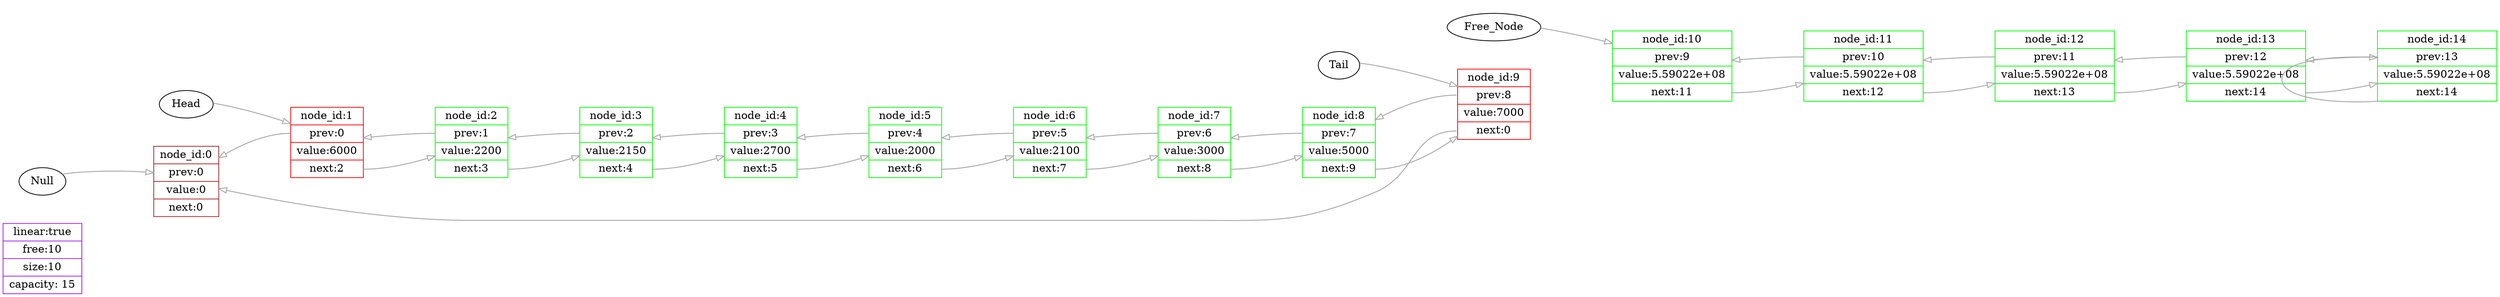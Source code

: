 digraph List {
	dpi = 100;
	fontname = "Comic Sans MS";
	fontsize = 20;
	rankdir  = LR;
graph [fillcolor = lightgreen, ranksep = 1.3, nodesep = 0.5, style = "rounded", color = green, penwidth = 2];
edge [color = darkgrey, arrowhead = onormal, arrowsize = 1, penwidth = 1.2];
List_Inform [shape = record, color = purple, style = solid, label = "linear:true | free:10 | size:10 | capacity: 15"]

node0 [shape = record, color = brown, style = solid, label = "node_id:0|<p> prev:0| value:0|<n>next:0"]
node1 [shape = record, color = red, style = solid, label = "node_id:1|<p> prev:0| value:6000|<n>next:2"]
node2 [shape = record, color = green, style = solid, label = "node_id:2|<p> prev:1| value:2200|<n>next:3"]
node3 [shape = record, color = green, style = solid, label = "node_id:3|<p> prev:2| value:2150|<n>next:4"]
node4 [shape = record, color = green, style = solid, label = "node_id:4|<p> prev:3| value:2700|<n>next:5"]
node5 [shape = record, color = green, style = solid, label = "node_id:5|<p> prev:4| value:2000|<n>next:6"]
node6 [shape = record, color = green, style = solid, label = "node_id:6|<p> prev:5| value:2100|<n>next:7"]
node7 [shape = record, color = green, style = solid, label = "node_id:7|<p> prev:6| value:3000|<n>next:8"]
node8 [shape = record, color = green, style = solid, label = "node_id:8|<p> prev:7| value:5000|<n>next:9"]
node9 [shape = record, color = red, style = solid, label = "node_id:9|<p> prev:8| value:7000|<n>next:0"]
node10 [shape = record, color = green, style = solid, label = "node_id:10|<p> prev:9| value:5.59022e+08|<n>next:11"]
node11 [shape = record, color = green, style = solid, label = "node_id:11|<p> prev:10| value:5.59022e+08|<n>next:12"]
node12 [shape = record, color = green, style = solid, label = "node_id:12|<p> prev:11| value:5.59022e+08|<n>next:13"]
node13 [shape = record, color = green, style = solid, label = "node_id:13|<p> prev:12| value:5.59022e+08|<n>next:14"]
node14 [shape = record, color = green, style = solid, label = "node_id:14|<p> prev:13| value:5.59022e+08|<n>next:14"]



edge[style=invis, constraint = true]node0 -> node1 -> node2 -> node3 -> node4 -> node5 -> node6 -> node7 -> node8 -> node9 -> node10 -> node11 -> node12 -> node13 -> node14 -> node14 
Head -> node1
Tail -> node9
Free_Node -> node10
Null -> node0
edge[style=solid, constraint = false]node1:p -> node0;node1:n -> node2;node2:p ->node1;node2:n -> node3;node3:p ->node2;node3:n -> node4;node4:p ->node3;node4:n -> node5;node5:p ->node4;node5:n -> node6;node6:p ->node5;node6:n -> node7;node7:p ->node6;node7:n -> node8;node8:p ->node7;node8:n -> node9;node9:p ->node8;node9:n  -> node0
node10:n -> node11 node11:p ->node10;node11:n -> node12 node12:p ->node11;node12:n -> node13 node13:p ->node12;node13:n -> node14 node14:p ->node13;node14:n  -> node14
Head -> node1
Tail -> node9
Free_Node -> node10
Null -> node0
}